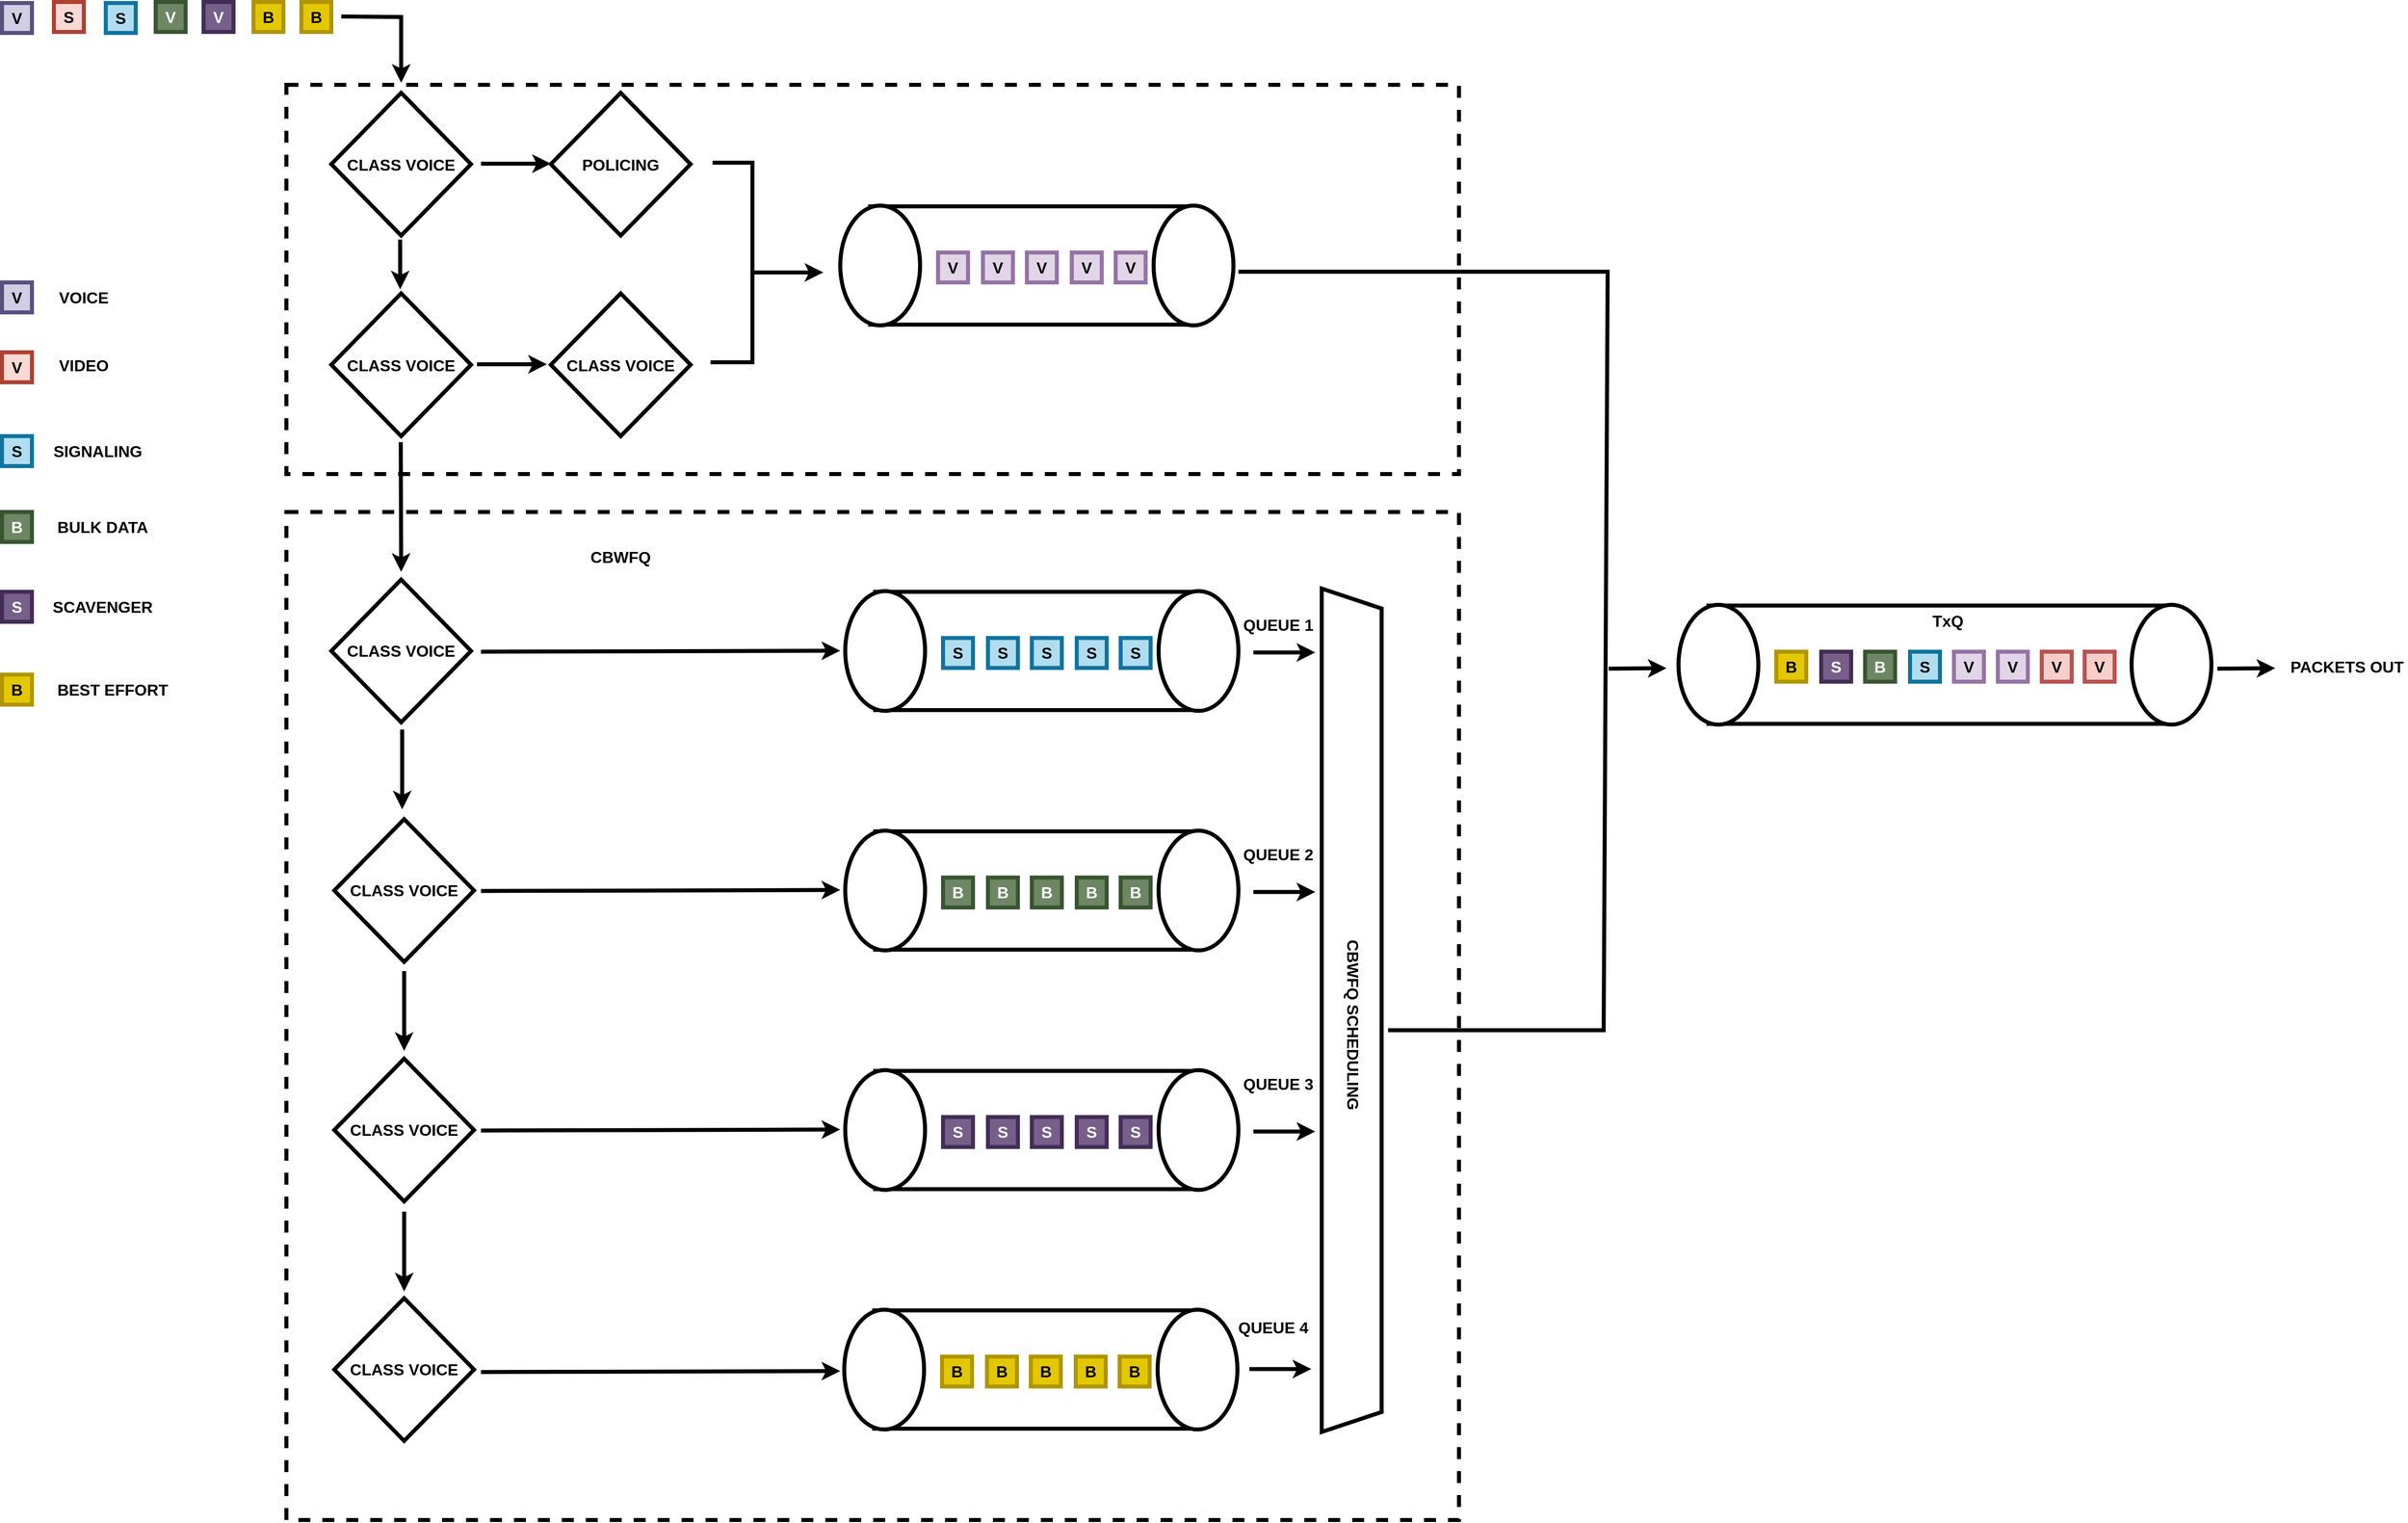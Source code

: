 <mxfile version="22.1.15" type="device">
  <diagram name="Página-1" id="RMt28EDy4J-GiU7JYTy9">
    <mxGraphModel dx="1194" dy="716" grid="1" gridSize="10" guides="1" tooltips="1" connect="1" arrows="1" fold="1" page="1" pageScale="1" pageWidth="827" pageHeight="1169" math="0" shadow="0">
      <root>
        <mxCell id="0" />
        <mxCell id="1" parent="0" />
        <mxCell id="26YzB8hacuZrgAePjc67-79" value="" style="rounded=0;whiteSpace=wrap;html=1;dashed=1;strokeWidth=4;" vertex="1" parent="1">
          <mxGeometry x="295" y="640" width="1175" height="1010" as="geometry" />
        </mxCell>
        <mxCell id="26YzB8hacuZrgAePjc67-13" value="" style="rounded=0;whiteSpace=wrap;html=1;strokeWidth=4;fillStyle=auto;dashed=1;" vertex="1" parent="1">
          <mxGeometry x="295" y="212" width="1175" height="390" as="geometry" />
        </mxCell>
        <mxCell id="26YzB8hacuZrgAePjc67-23" value="" style="rounded=0;whiteSpace=wrap;html=1;strokeWidth=4;" vertex="1" parent="1">
          <mxGeometry x="880" y="333.75" width="320" height="118.5" as="geometry" />
        </mxCell>
        <mxCell id="26YzB8hacuZrgAePjc67-1" value="CLASS VOICE" style="rhombus;whiteSpace=wrap;html=1;strokeWidth=4;fontSize=16;fontStyle=1" vertex="1" parent="1">
          <mxGeometry x="340" y="220" width="140" height="143" as="geometry" />
        </mxCell>
        <mxCell id="26YzB8hacuZrgAePjc67-2" value="V" style="rounded=0;whiteSpace=wrap;html=1;strokeWidth=4;fontStyle=1;fontSize=16;fillStyle=auto;fillColor=#d0cee2;strokeColor=#56517e;" vertex="1" parent="1">
          <mxGeometry x="10" y="130" width="30" height="30" as="geometry" />
        </mxCell>
        <mxCell id="26YzB8hacuZrgAePjc67-3" value="S" style="rounded=0;whiteSpace=wrap;html=1;strokeWidth=4;fontStyle=1;fontSize=16;fillStyle=auto;fillColor=#fad9d5;strokeColor=#ae4132;" vertex="1" parent="1">
          <mxGeometry x="62" y="129" width="30" height="30" as="geometry" />
        </mxCell>
        <mxCell id="26YzB8hacuZrgAePjc67-4" value="S" style="rounded=0;whiteSpace=wrap;html=1;strokeWidth=4;fontStyle=1;fontSize=16;fillStyle=auto;fillColor=#b1ddf0;strokeColor=#10739e;" vertex="1" parent="1">
          <mxGeometry x="114" y="130" width="30" height="30" as="geometry" />
        </mxCell>
        <mxCell id="26YzB8hacuZrgAePjc67-5" value="V" style="rounded=0;whiteSpace=wrap;html=1;strokeWidth=4;fontStyle=1;fontSize=16;fillStyle=auto;fillColor=#6d8764;fontColor=#ffffff;strokeColor=#3A5431;" vertex="1" parent="1">
          <mxGeometry x="164" y="129" width="30" height="30" as="geometry" />
        </mxCell>
        <mxCell id="26YzB8hacuZrgAePjc67-6" value="V" style="rounded=0;whiteSpace=wrap;html=1;strokeWidth=4;fontStyle=1;fontSize=16;fillStyle=auto;fillColor=#76608a;fontColor=#ffffff;strokeColor=#432D57;" vertex="1" parent="1">
          <mxGeometry x="212" y="129" width="30" height="30" as="geometry" />
        </mxCell>
        <mxCell id="26YzB8hacuZrgAePjc67-7" value="B" style="rounded=0;whiteSpace=wrap;html=1;strokeWidth=4;fontStyle=1;fontSize=16;fillStyle=auto;fillColor=#e3c800;fontColor=#000000;strokeColor=#B09500;" vertex="1" parent="1">
          <mxGeometry x="262" y="129" width="30" height="30" as="geometry" />
        </mxCell>
        <mxCell id="26YzB8hacuZrgAePjc67-8" value="B" style="rounded=0;whiteSpace=wrap;html=1;strokeWidth=4;fontStyle=1;fontSize=16;fillStyle=auto;fillColor=#e3c800;fontColor=#000000;strokeColor=#B09500;" vertex="1" parent="1">
          <mxGeometry x="310" y="129" width="30" height="30" as="geometry" />
        </mxCell>
        <mxCell id="26YzB8hacuZrgAePjc67-9" value="POLICING" style="rhombus;whiteSpace=wrap;html=1;strokeWidth=4;fontSize=16;fontStyle=1" vertex="1" parent="1">
          <mxGeometry x="560" y="220" width="140" height="143" as="geometry" />
        </mxCell>
        <mxCell id="26YzB8hacuZrgAePjc67-10" value="" style="endArrow=classic;html=1;rounded=0;strokeWidth=4;" edge="1" parent="1">
          <mxGeometry width="50" height="50" relative="1" as="geometry">
            <mxPoint x="350" y="143.5" as="sourcePoint" />
            <mxPoint x="410" y="210" as="targetPoint" />
            <Array as="points">
              <mxPoint x="410" y="144" />
            </Array>
          </mxGeometry>
        </mxCell>
        <mxCell id="26YzB8hacuZrgAePjc67-11" value="CLASS VOICE" style="rhombus;whiteSpace=wrap;html=1;strokeWidth=4;fontSize=16;fontStyle=1" vertex="1" parent="1">
          <mxGeometry x="340" y="421" width="140" height="143" as="geometry" />
        </mxCell>
        <mxCell id="26YzB8hacuZrgAePjc67-14" value="" style="endArrow=classic;html=1;rounded=0;strokeWidth=4;" edge="1" parent="1">
          <mxGeometry width="50" height="50" relative="1" as="geometry">
            <mxPoint x="490" y="291" as="sourcePoint" />
            <mxPoint x="560" y="291" as="targetPoint" />
          </mxGeometry>
        </mxCell>
        <mxCell id="26YzB8hacuZrgAePjc67-15" value="" style="endArrow=classic;html=1;rounded=0;strokeWidth=4;" edge="1" parent="1">
          <mxGeometry width="50" height="50" relative="1" as="geometry">
            <mxPoint x="486" y="492" as="sourcePoint" />
            <mxPoint x="556" y="492" as="targetPoint" />
          </mxGeometry>
        </mxCell>
        <mxCell id="26YzB8hacuZrgAePjc67-16" value="" style="endArrow=classic;html=1;rounded=0;strokeWidth=4;" edge="1" parent="1">
          <mxGeometry width="50" height="50" relative="1" as="geometry">
            <mxPoint x="409" y="367" as="sourcePoint" />
            <mxPoint x="409" y="417" as="targetPoint" />
          </mxGeometry>
        </mxCell>
        <mxCell id="26YzB8hacuZrgAePjc67-17" value="CLASS VOICE" style="rhombus;whiteSpace=wrap;html=1;strokeWidth=4;fontSize=16;fontStyle=1" vertex="1" parent="1">
          <mxGeometry x="560" y="421" width="140" height="143" as="geometry" />
        </mxCell>
        <mxCell id="26YzB8hacuZrgAePjc67-20" value="" style="endArrow=none;html=1;rounded=0;strokeWidth=4;" edge="1" parent="1">
          <mxGeometry width="50" height="50" relative="1" as="geometry">
            <mxPoint x="722" y="290" as="sourcePoint" />
            <mxPoint x="720" y="490" as="targetPoint" />
            <Array as="points">
              <mxPoint x="762" y="290" />
              <mxPoint x="762" y="490" />
            </Array>
          </mxGeometry>
        </mxCell>
        <mxCell id="26YzB8hacuZrgAePjc67-21" value="" style="endArrow=classic;html=1;rounded=0;strokeWidth=4;" edge="1" parent="1">
          <mxGeometry width="50" height="50" relative="1" as="geometry">
            <mxPoint x="760" y="400" as="sourcePoint" />
            <mxPoint x="833" y="400" as="targetPoint" />
          </mxGeometry>
        </mxCell>
        <mxCell id="26YzB8hacuZrgAePjc67-22" value="" style="ellipse;whiteSpace=wrap;html=1;rotation=-90;strokeWidth=4;" vertex="1" parent="1">
          <mxGeometry x="1144" y="353" width="120" height="80" as="geometry" />
        </mxCell>
        <mxCell id="26YzB8hacuZrgAePjc67-24" value="" style="ellipse;whiteSpace=wrap;html=1;rotation=-90;strokeWidth=4;" vertex="1" parent="1">
          <mxGeometry x="830" y="353" width="120" height="80" as="geometry" />
        </mxCell>
        <mxCell id="26YzB8hacuZrgAePjc67-25" value="V" style="rounded=0;whiteSpace=wrap;html=1;strokeWidth=4;fontStyle=1;fontSize=16;fillStyle=auto;fillColor=#e1d5e7;strokeColor=#9673a6;" vertex="1" parent="1">
          <mxGeometry x="948" y="380" width="30" height="30" as="geometry" />
        </mxCell>
        <mxCell id="26YzB8hacuZrgAePjc67-26" value="V" style="rounded=0;whiteSpace=wrap;html=1;strokeWidth=4;fontStyle=1;fontSize=16;fillStyle=auto;fillColor=#e1d5e7;strokeColor=#9673a6;" vertex="1" parent="1">
          <mxGeometry x="993" y="380" width="30" height="30" as="geometry" />
        </mxCell>
        <mxCell id="26YzB8hacuZrgAePjc67-27" value="V" style="rounded=0;whiteSpace=wrap;html=1;strokeWidth=4;fontStyle=1;fontSize=16;fillStyle=auto;fillColor=#e1d5e7;strokeColor=#9673a6;" vertex="1" parent="1">
          <mxGeometry x="1037" y="380" width="30" height="30" as="geometry" />
        </mxCell>
        <mxCell id="26YzB8hacuZrgAePjc67-28" value="V" style="rounded=0;whiteSpace=wrap;html=1;strokeWidth=4;fontStyle=1;fontSize=16;fillStyle=auto;fillColor=#e1d5e7;strokeColor=#9673a6;" vertex="1" parent="1">
          <mxGeometry x="1082" y="380" width="30" height="30" as="geometry" />
        </mxCell>
        <mxCell id="26YzB8hacuZrgAePjc67-29" value="V" style="rounded=0;whiteSpace=wrap;html=1;strokeWidth=4;fontStyle=1;fontSize=16;fillStyle=auto;fillColor=#e1d5e7;strokeColor=#9673a6;" vertex="1" parent="1">
          <mxGeometry x="1126" y="380" width="30" height="30" as="geometry" />
        </mxCell>
        <mxCell id="26YzB8hacuZrgAePjc67-30" value="" style="rounded=0;whiteSpace=wrap;html=1;strokeWidth=4;" vertex="1" parent="1">
          <mxGeometry x="885" y="720" width="320" height="118.5" as="geometry" />
        </mxCell>
        <mxCell id="26YzB8hacuZrgAePjc67-31" value="" style="ellipse;whiteSpace=wrap;html=1;rotation=-90;strokeWidth=4;" vertex="1" parent="1">
          <mxGeometry x="1149" y="739.25" width="120" height="80" as="geometry" />
        </mxCell>
        <mxCell id="26YzB8hacuZrgAePjc67-32" value="" style="ellipse;whiteSpace=wrap;html=1;rotation=-90;strokeWidth=4;" vertex="1" parent="1">
          <mxGeometry x="835" y="739.25" width="120" height="80" as="geometry" />
        </mxCell>
        <mxCell id="26YzB8hacuZrgAePjc67-33" value="S" style="rounded=0;whiteSpace=wrap;html=1;strokeWidth=4;fontStyle=1;fontSize=16;fillStyle=auto;fillColor=#b1ddf0;strokeColor=#10739e;" vertex="1" parent="1">
          <mxGeometry x="953" y="766.25" width="30" height="30" as="geometry" />
        </mxCell>
        <mxCell id="26YzB8hacuZrgAePjc67-34" value="S" style="rounded=0;whiteSpace=wrap;html=1;strokeWidth=4;fontStyle=1;fontSize=16;fillStyle=auto;fillColor=#b1ddf0;strokeColor=#10739e;" vertex="1" parent="1">
          <mxGeometry x="998" y="766.25" width="30" height="30" as="geometry" />
        </mxCell>
        <mxCell id="26YzB8hacuZrgAePjc67-35" value="S" style="rounded=0;whiteSpace=wrap;html=1;strokeWidth=4;fontStyle=1;fontSize=16;fillStyle=auto;fillColor=#b1ddf0;strokeColor=#10739e;" vertex="1" parent="1">
          <mxGeometry x="1042" y="766.25" width="30" height="30" as="geometry" />
        </mxCell>
        <mxCell id="26YzB8hacuZrgAePjc67-36" value="S" style="rounded=0;whiteSpace=wrap;html=1;strokeWidth=4;fontStyle=1;fontSize=16;fillStyle=auto;fillColor=#b1ddf0;strokeColor=#10739e;" vertex="1" parent="1">
          <mxGeometry x="1087" y="766.25" width="30" height="30" as="geometry" />
        </mxCell>
        <mxCell id="26YzB8hacuZrgAePjc67-37" value="S" style="rounded=0;whiteSpace=wrap;html=1;strokeWidth=4;fontStyle=1;fontSize=16;fillStyle=auto;fillColor=#b1ddf0;strokeColor=#10739e;" vertex="1" parent="1">
          <mxGeometry x="1131" y="766.25" width="30" height="30" as="geometry" />
        </mxCell>
        <mxCell id="26YzB8hacuZrgAePjc67-38" value="" style="rounded=0;whiteSpace=wrap;html=1;strokeWidth=4;" vertex="1" parent="1">
          <mxGeometry x="885" y="960" width="320" height="118.5" as="geometry" />
        </mxCell>
        <mxCell id="26YzB8hacuZrgAePjc67-39" value="" style="ellipse;whiteSpace=wrap;html=1;rotation=-90;strokeWidth=4;" vertex="1" parent="1">
          <mxGeometry x="1149" y="979.25" width="120" height="80" as="geometry" />
        </mxCell>
        <mxCell id="26YzB8hacuZrgAePjc67-40" value="" style="ellipse;whiteSpace=wrap;html=1;rotation=-90;strokeWidth=4;" vertex="1" parent="1">
          <mxGeometry x="835" y="979.25" width="120" height="80" as="geometry" />
        </mxCell>
        <mxCell id="26YzB8hacuZrgAePjc67-41" value="B" style="rounded=0;whiteSpace=wrap;html=1;strokeWidth=4;fontStyle=1;fontSize=16;fillStyle=auto;fillColor=#6d8764;strokeColor=#3A5431;fontColor=#ffffff;" vertex="1" parent="1">
          <mxGeometry x="953" y="1006.25" width="30" height="30" as="geometry" />
        </mxCell>
        <mxCell id="26YzB8hacuZrgAePjc67-42" value="B" style="rounded=0;whiteSpace=wrap;html=1;strokeWidth=4;fontStyle=1;fontSize=16;fillStyle=auto;fillColor=#6d8764;fontColor=#ffffff;strokeColor=#3A5431;" vertex="1" parent="1">
          <mxGeometry x="998" y="1006.25" width="30" height="30" as="geometry" />
        </mxCell>
        <mxCell id="26YzB8hacuZrgAePjc67-43" value="B" style="rounded=0;whiteSpace=wrap;html=1;strokeWidth=4;fontStyle=1;fontSize=16;fillStyle=auto;fillColor=#6d8764;fontColor=#ffffff;strokeColor=#3A5431;" vertex="1" parent="1">
          <mxGeometry x="1042" y="1006.25" width="30" height="30" as="geometry" />
        </mxCell>
        <mxCell id="26YzB8hacuZrgAePjc67-44" value="B" style="rounded=0;whiteSpace=wrap;html=1;strokeWidth=4;fontStyle=1;fontSize=16;fillStyle=auto;fillColor=#6d8764;fontColor=#ffffff;strokeColor=#3A5431;" vertex="1" parent="1">
          <mxGeometry x="1087" y="1006.25" width="30" height="30" as="geometry" />
        </mxCell>
        <mxCell id="26YzB8hacuZrgAePjc67-45" value="B" style="rounded=0;whiteSpace=wrap;html=1;strokeWidth=4;fontStyle=1;fontSize=16;fillStyle=auto;fillColor=#6d8764;fontColor=#ffffff;strokeColor=#3A5431;" vertex="1" parent="1">
          <mxGeometry x="1131" y="1006.25" width="30" height="30" as="geometry" />
        </mxCell>
        <mxCell id="26YzB8hacuZrgAePjc67-46" value="" style="rounded=0;whiteSpace=wrap;html=1;strokeWidth=4;" vertex="1" parent="1">
          <mxGeometry x="885" y="1200" width="320" height="118.5" as="geometry" />
        </mxCell>
        <mxCell id="26YzB8hacuZrgAePjc67-47" value="" style="ellipse;whiteSpace=wrap;html=1;rotation=-90;strokeWidth=4;" vertex="1" parent="1">
          <mxGeometry x="1149" y="1219.25" width="120" height="80" as="geometry" />
        </mxCell>
        <mxCell id="26YzB8hacuZrgAePjc67-48" value="" style="ellipse;whiteSpace=wrap;html=1;rotation=-90;strokeWidth=4;" vertex="1" parent="1">
          <mxGeometry x="835" y="1219.25" width="120" height="80" as="geometry" />
        </mxCell>
        <mxCell id="26YzB8hacuZrgAePjc67-49" value="S" style="rounded=0;whiteSpace=wrap;html=1;strokeWidth=4;fontStyle=1;fontSize=16;fillStyle=auto;fillColor=#76608a;fontColor=#ffffff;strokeColor=#432D57;" vertex="1" parent="1">
          <mxGeometry x="953" y="1246.25" width="30" height="30" as="geometry" />
        </mxCell>
        <mxCell id="26YzB8hacuZrgAePjc67-50" value="S" style="rounded=0;whiteSpace=wrap;html=1;strokeWidth=4;fontStyle=1;fontSize=16;fillStyle=auto;fillColor=#76608a;fontColor=#ffffff;strokeColor=#432D57;" vertex="1" parent="1">
          <mxGeometry x="998" y="1246.25" width="30" height="30" as="geometry" />
        </mxCell>
        <mxCell id="26YzB8hacuZrgAePjc67-51" value="S" style="rounded=0;whiteSpace=wrap;html=1;strokeWidth=4;fontStyle=1;fontSize=16;fillStyle=auto;fillColor=#76608a;fontColor=#ffffff;strokeColor=#432D57;" vertex="1" parent="1">
          <mxGeometry x="1042" y="1246.25" width="30" height="30" as="geometry" />
        </mxCell>
        <mxCell id="26YzB8hacuZrgAePjc67-52" value="S" style="rounded=0;whiteSpace=wrap;html=1;strokeWidth=4;fontStyle=1;fontSize=16;fillStyle=auto;fillColor=#76608a;fontColor=#ffffff;strokeColor=#432D57;" vertex="1" parent="1">
          <mxGeometry x="1087" y="1246.25" width="30" height="30" as="geometry" />
        </mxCell>
        <mxCell id="26YzB8hacuZrgAePjc67-53" value="S" style="rounded=0;whiteSpace=wrap;html=1;strokeWidth=4;fontStyle=1;fontSize=16;fillStyle=auto;fillColor=#76608a;fontColor=#ffffff;strokeColor=#432D57;" vertex="1" parent="1">
          <mxGeometry x="1131" y="1246.25" width="30" height="30" as="geometry" />
        </mxCell>
        <mxCell id="26YzB8hacuZrgAePjc67-54" value="" style="rounded=0;whiteSpace=wrap;html=1;strokeWidth=4;" vertex="1" parent="1">
          <mxGeometry x="884" y="1440" width="320" height="118.5" as="geometry" />
        </mxCell>
        <mxCell id="26YzB8hacuZrgAePjc67-55" value="" style="ellipse;whiteSpace=wrap;html=1;rotation=-90;strokeWidth=4;" vertex="1" parent="1">
          <mxGeometry x="1148" y="1459.25" width="120" height="80" as="geometry" />
        </mxCell>
        <mxCell id="26YzB8hacuZrgAePjc67-56" value="" style="ellipse;whiteSpace=wrap;html=1;rotation=-90;strokeWidth=4;" vertex="1" parent="1">
          <mxGeometry x="834" y="1459.25" width="120" height="80" as="geometry" />
        </mxCell>
        <mxCell id="26YzB8hacuZrgAePjc67-57" value="B" style="rounded=0;whiteSpace=wrap;html=1;strokeWidth=4;fontStyle=1;fontSize=16;fillStyle=auto;fillColor=#e3c800;fontColor=#000000;strokeColor=#B09500;" vertex="1" parent="1">
          <mxGeometry x="952" y="1486.25" width="30" height="30" as="geometry" />
        </mxCell>
        <mxCell id="26YzB8hacuZrgAePjc67-58" value="B" style="rounded=0;whiteSpace=wrap;html=1;strokeWidth=4;fontStyle=1;fontSize=16;fillStyle=auto;fillColor=#e3c800;fontColor=#000000;strokeColor=#B09500;" vertex="1" parent="1">
          <mxGeometry x="997" y="1486.25" width="30" height="30" as="geometry" />
        </mxCell>
        <mxCell id="26YzB8hacuZrgAePjc67-59" value="B" style="rounded=0;whiteSpace=wrap;html=1;strokeWidth=4;fontStyle=1;fontSize=16;fillStyle=auto;fillColor=#e3c800;fontColor=#000000;strokeColor=#B09500;" vertex="1" parent="1">
          <mxGeometry x="1041" y="1486.25" width="30" height="30" as="geometry" />
        </mxCell>
        <mxCell id="26YzB8hacuZrgAePjc67-60" value="B" style="rounded=0;whiteSpace=wrap;html=1;strokeWidth=4;fontStyle=1;fontSize=16;fillStyle=auto;fillColor=#e3c800;fontColor=#000000;strokeColor=#B09500;" vertex="1" parent="1">
          <mxGeometry x="1086" y="1486.25" width="30" height="30" as="geometry" />
        </mxCell>
        <mxCell id="26YzB8hacuZrgAePjc67-61" value="B" style="rounded=0;whiteSpace=wrap;html=1;strokeWidth=4;fontStyle=1;fontSize=16;fillStyle=auto;fillColor=#e3c800;fontColor=#000000;strokeColor=#B09500;" vertex="1" parent="1">
          <mxGeometry x="1130" y="1486.25" width="30" height="30" as="geometry" />
        </mxCell>
        <mxCell id="26YzB8hacuZrgAePjc67-62" value="CLASS VOICE" style="rhombus;whiteSpace=wrap;html=1;strokeWidth=4;fontSize=16;fontStyle=1" vertex="1" parent="1">
          <mxGeometry x="340" y="707.75" width="140" height="143" as="geometry" />
        </mxCell>
        <mxCell id="26YzB8hacuZrgAePjc67-63" value="CLASS VOICE" style="rhombus;whiteSpace=wrap;html=1;strokeWidth=4;fontSize=16;fontStyle=1" vertex="1" parent="1">
          <mxGeometry x="343" y="947.75" width="140" height="143" as="geometry" />
        </mxCell>
        <mxCell id="26YzB8hacuZrgAePjc67-64" value="CLASS VOICE" style="rhombus;whiteSpace=wrap;html=1;strokeWidth=4;fontSize=16;fontStyle=1" vertex="1" parent="1">
          <mxGeometry x="343" y="1187.75" width="140" height="143" as="geometry" />
        </mxCell>
        <mxCell id="26YzB8hacuZrgAePjc67-65" value="CLASS VOICE" style="rhombus;whiteSpace=wrap;html=1;strokeWidth=4;fontSize=16;fontStyle=1" vertex="1" parent="1">
          <mxGeometry x="343" y="1427.75" width="140" height="143" as="geometry" />
        </mxCell>
        <mxCell id="26YzB8hacuZrgAePjc67-66" value="" style="endArrow=classic;html=1;rounded=0;strokeWidth=4;" edge="1" parent="1">
          <mxGeometry width="50" height="50" relative="1" as="geometry">
            <mxPoint x="490" y="780" as="sourcePoint" />
            <mxPoint x="850" y="779" as="targetPoint" />
          </mxGeometry>
        </mxCell>
        <mxCell id="26YzB8hacuZrgAePjc67-67" value="" style="endArrow=classic;html=1;rounded=0;strokeWidth=4;" edge="1" parent="1">
          <mxGeometry width="50" height="50" relative="1" as="geometry">
            <mxPoint x="490" y="1019.75" as="sourcePoint" />
            <mxPoint x="850" y="1018.75" as="targetPoint" />
          </mxGeometry>
        </mxCell>
        <mxCell id="26YzB8hacuZrgAePjc67-69" value="" style="endArrow=classic;html=1;rounded=0;strokeWidth=4;" edge="1" parent="1">
          <mxGeometry width="50" height="50" relative="1" as="geometry">
            <mxPoint x="490" y="1259.75" as="sourcePoint" />
            <mxPoint x="850" y="1258.75" as="targetPoint" />
          </mxGeometry>
        </mxCell>
        <mxCell id="26YzB8hacuZrgAePjc67-70" value="" style="endArrow=classic;html=1;rounded=0;strokeWidth=4;" edge="1" parent="1">
          <mxGeometry width="50" height="50" relative="1" as="geometry">
            <mxPoint x="490" y="1501.75" as="sourcePoint" />
            <mxPoint x="850" y="1500.75" as="targetPoint" />
          </mxGeometry>
        </mxCell>
        <mxCell id="26YzB8hacuZrgAePjc67-73" value="" style="shape=trapezoid;perimeter=trapezoidPerimeter;whiteSpace=wrap;html=1;fixedSize=1;strokeWidth=4;rotation=90;" vertex="1" parent="1">
          <mxGeometry x="940" y="1109.25" width="845" height="60" as="geometry" />
        </mxCell>
        <mxCell id="26YzB8hacuZrgAePjc67-74" value="CBWFQ SCHEDULING" style="text;html=1;strokeColor=none;fillColor=none;align=center;verticalAlign=middle;whiteSpace=wrap;rounded=0;fontSize=16;fontStyle=1;rotation=90;" vertex="1" parent="1">
          <mxGeometry x="1269" y="1139" width="190" height="30" as="geometry" />
        </mxCell>
        <mxCell id="26YzB8hacuZrgAePjc67-75" value="" style="endArrow=classic;html=1;rounded=0;fontSize=12;strokeWidth=4;" edge="1" parent="1">
          <mxGeometry width="50" height="50" relative="1" as="geometry">
            <mxPoint x="1260" y="1498.75" as="sourcePoint" />
            <mxPoint x="1322" y="1498.75" as="targetPoint" />
          </mxGeometry>
        </mxCell>
        <mxCell id="26YzB8hacuZrgAePjc67-76" value="" style="endArrow=classic;html=1;rounded=0;fontSize=12;strokeWidth=4;" edge="1" parent="1">
          <mxGeometry width="50" height="50" relative="1" as="geometry">
            <mxPoint x="1264" y="1260.75" as="sourcePoint" />
            <mxPoint x="1326" y="1260.75" as="targetPoint" />
          </mxGeometry>
        </mxCell>
        <mxCell id="26YzB8hacuZrgAePjc67-77" value="" style="endArrow=classic;html=1;rounded=0;fontSize=12;strokeWidth=4;" edge="1" parent="1">
          <mxGeometry width="50" height="50" relative="1" as="geometry">
            <mxPoint x="1264" y="1020.75" as="sourcePoint" />
            <mxPoint x="1326" y="1020.75" as="targetPoint" />
          </mxGeometry>
        </mxCell>
        <mxCell id="26YzB8hacuZrgAePjc67-78" value="" style="endArrow=classic;html=1;rounded=0;fontSize=12;strokeWidth=4;" edge="1" parent="1">
          <mxGeometry width="50" height="50" relative="1" as="geometry">
            <mxPoint x="1264" y="780.75" as="sourcePoint" />
            <mxPoint x="1326" y="780.75" as="targetPoint" />
          </mxGeometry>
        </mxCell>
        <mxCell id="26YzB8hacuZrgAePjc67-80" value="" style="endArrow=classic;html=1;rounded=0;strokeWidth=4;" edge="1" parent="1">
          <mxGeometry width="50" height="50" relative="1" as="geometry">
            <mxPoint x="409.6" y="570" as="sourcePoint" />
            <mxPoint x="410" y="700" as="targetPoint" />
          </mxGeometry>
        </mxCell>
        <mxCell id="26YzB8hacuZrgAePjc67-81" value="" style="endArrow=classic;html=1;rounded=0;strokeWidth=4;" edge="1" parent="1">
          <mxGeometry width="50" height="50" relative="1" as="geometry">
            <mxPoint x="411" y="858" as="sourcePoint" />
            <mxPoint x="411" y="938" as="targetPoint" />
          </mxGeometry>
        </mxCell>
        <mxCell id="26YzB8hacuZrgAePjc67-82" value="" style="endArrow=classic;html=1;rounded=0;strokeWidth=4;" edge="1" parent="1">
          <mxGeometry width="50" height="50" relative="1" as="geometry">
            <mxPoint x="413" y="1100" as="sourcePoint" />
            <mxPoint x="413" y="1180" as="targetPoint" />
          </mxGeometry>
        </mxCell>
        <mxCell id="26YzB8hacuZrgAePjc67-83" value="" style="endArrow=classic;html=1;rounded=0;strokeWidth=4;" edge="1" parent="1">
          <mxGeometry width="50" height="50" relative="1" as="geometry">
            <mxPoint x="413" y="1341" as="sourcePoint" />
            <mxPoint x="413" y="1421" as="targetPoint" />
          </mxGeometry>
        </mxCell>
        <mxCell id="26YzB8hacuZrgAePjc67-84" value="CBWFQ" style="text;html=1;strokeColor=none;fillColor=none;align=center;verticalAlign=middle;whiteSpace=wrap;rounded=0;strokeWidth=7;fontStyle=1;fontSize=16;" vertex="1" parent="1">
          <mxGeometry x="600" y="670" width="60" height="30" as="geometry" />
        </mxCell>
        <mxCell id="26YzB8hacuZrgAePjc67-85" value="QUEUE 1" style="text;html=1;strokeColor=none;fillColor=none;align=center;verticalAlign=middle;whiteSpace=wrap;rounded=0;strokeWidth=7;fontStyle=1;fontSize=16;" vertex="1" parent="1">
          <mxGeometry x="1249" y="738" width="80" height="30" as="geometry" />
        </mxCell>
        <mxCell id="26YzB8hacuZrgAePjc67-86" value="QUEUE 2" style="text;html=1;strokeColor=none;fillColor=none;align=center;verticalAlign=middle;whiteSpace=wrap;rounded=0;strokeWidth=7;fontStyle=1;fontSize=16;" vertex="1" parent="1">
          <mxGeometry x="1249" y="968" width="80" height="30" as="geometry" />
        </mxCell>
        <mxCell id="26YzB8hacuZrgAePjc67-87" value="QUEUE 3" style="text;html=1;strokeColor=none;fillColor=none;align=center;verticalAlign=middle;whiteSpace=wrap;rounded=0;strokeWidth=7;fontStyle=1;fontSize=16;" vertex="1" parent="1">
          <mxGeometry x="1249" y="1198" width="80" height="30" as="geometry" />
        </mxCell>
        <mxCell id="26YzB8hacuZrgAePjc67-88" value="QUEUE 4" style="text;html=1;strokeColor=none;fillColor=none;align=center;verticalAlign=middle;whiteSpace=wrap;rounded=0;strokeWidth=7;fontStyle=1;fontSize=16;" vertex="1" parent="1">
          <mxGeometry x="1244" y="1442" width="80" height="30" as="geometry" />
        </mxCell>
        <mxCell id="26YzB8hacuZrgAePjc67-89" value="" style="endArrow=none;html=1;rounded=0;strokeWidth=4;" edge="1" parent="1">
          <mxGeometry width="50" height="50" relative="1" as="geometry">
            <mxPoint x="1399" y="1159.25" as="sourcePoint" />
            <mxPoint x="1249" y="399.25" as="targetPoint" />
            <Array as="points">
              <mxPoint x="1615" y="1159.25" />
              <mxPoint x="1619" y="399.25" />
            </Array>
          </mxGeometry>
        </mxCell>
        <mxCell id="26YzB8hacuZrgAePjc67-90" value="" style="endArrow=classic;html=1;rounded=0;strokeWidth=4;" edge="1" parent="1">
          <mxGeometry width="50" height="50" relative="1" as="geometry">
            <mxPoint x="1620" y="797" as="sourcePoint" />
            <mxPoint x="1678" y="796.5" as="targetPoint" />
          </mxGeometry>
        </mxCell>
        <mxCell id="26YzB8hacuZrgAePjc67-91" value="" style="rounded=0;whiteSpace=wrap;html=1;strokeWidth=4;" vertex="1" parent="1">
          <mxGeometry x="1720" y="733.75" width="460" height="118.5" as="geometry" />
        </mxCell>
        <mxCell id="26YzB8hacuZrgAePjc67-92" value="" style="ellipse;whiteSpace=wrap;html=1;rotation=-90;strokeWidth=4;" vertex="1" parent="1">
          <mxGeometry x="2124" y="753" width="120" height="80" as="geometry" />
        </mxCell>
        <mxCell id="26YzB8hacuZrgAePjc67-93" value="" style="ellipse;whiteSpace=wrap;html=1;rotation=-90;strokeWidth=4;" vertex="1" parent="1">
          <mxGeometry x="1670" y="753" width="120" height="80" as="geometry" />
        </mxCell>
        <mxCell id="26YzB8hacuZrgAePjc67-94" value="B" style="rounded=0;whiteSpace=wrap;html=1;strokeWidth=4;fontStyle=1;fontSize=16;fillStyle=auto;fillColor=#e3c800;fontColor=#000000;strokeColor=#B09500;" vertex="1" parent="1">
          <mxGeometry x="1788" y="780" width="30" height="30" as="geometry" />
        </mxCell>
        <mxCell id="26YzB8hacuZrgAePjc67-95" value="S" style="rounded=0;whiteSpace=wrap;html=1;strokeWidth=4;fontStyle=1;fontSize=16;fillStyle=auto;fillColor=#76608a;fontColor=#ffffff;strokeColor=#432D57;" vertex="1" parent="1">
          <mxGeometry x="1833" y="780" width="30" height="30" as="geometry" />
        </mxCell>
        <mxCell id="26YzB8hacuZrgAePjc67-96" value="B" style="rounded=0;whiteSpace=wrap;html=1;strokeWidth=4;fontStyle=1;fontSize=16;fillStyle=auto;fillColor=#6d8764;fontColor=#ffffff;strokeColor=#3A5431;" vertex="1" parent="1">
          <mxGeometry x="1877" y="780" width="30" height="30" as="geometry" />
        </mxCell>
        <mxCell id="26YzB8hacuZrgAePjc67-97" value="S" style="rounded=0;whiteSpace=wrap;html=1;strokeWidth=4;fontStyle=1;fontSize=16;fillStyle=auto;fillColor=#b1ddf0;strokeColor=#10739e;" vertex="1" parent="1">
          <mxGeometry x="1922" y="780" width="30" height="30" as="geometry" />
        </mxCell>
        <mxCell id="26YzB8hacuZrgAePjc67-98" value="V" style="rounded=0;whiteSpace=wrap;html=1;strokeWidth=4;fontStyle=1;fontSize=16;fillStyle=auto;fillColor=#e1d5e7;strokeColor=#9673a6;" vertex="1" parent="1">
          <mxGeometry x="1966" y="780" width="30" height="30" as="geometry" />
        </mxCell>
        <mxCell id="26YzB8hacuZrgAePjc67-99" value="V" style="rounded=0;whiteSpace=wrap;html=1;strokeWidth=4;fontStyle=1;fontSize=16;fillStyle=auto;fillColor=#e1d5e7;strokeColor=#9673a6;" vertex="1" parent="1">
          <mxGeometry x="2010" y="780" width="30" height="30" as="geometry" />
        </mxCell>
        <mxCell id="26YzB8hacuZrgAePjc67-100" value="V" style="rounded=0;whiteSpace=wrap;html=1;strokeWidth=4;fontStyle=1;fontSize=16;fillStyle=auto;fillColor=#f8cecc;strokeColor=#b85450;" vertex="1" parent="1">
          <mxGeometry x="2054" y="780" width="30" height="30" as="geometry" />
        </mxCell>
        <mxCell id="26YzB8hacuZrgAePjc67-101" value="V" style="rounded=0;whiteSpace=wrap;html=1;strokeWidth=4;fontStyle=1;fontSize=16;fillStyle=auto;fillColor=#f8cecc;strokeColor=#b85450;" vertex="1" parent="1">
          <mxGeometry x="2097" y="780" width="30" height="30" as="geometry" />
        </mxCell>
        <mxCell id="26YzB8hacuZrgAePjc67-102" value="" style="endArrow=classic;html=1;rounded=0;strokeWidth=4;" edge="1" parent="1">
          <mxGeometry width="50" height="50" relative="1" as="geometry">
            <mxPoint x="2230" y="797" as="sourcePoint" />
            <mxPoint x="2288" y="796.5" as="targetPoint" />
          </mxGeometry>
        </mxCell>
        <mxCell id="26YzB8hacuZrgAePjc67-103" value="&lt;font style=&quot;font-size: 16px;&quot;&gt;&lt;b&gt;PACKETS OUT&lt;br&gt;&lt;/b&gt;&lt;/font&gt;" style="text;html=1;strokeColor=none;fillColor=none;align=center;verticalAlign=middle;whiteSpace=wrap;rounded=0;" vertex="1" parent="1">
          <mxGeometry x="2300" y="780" width="120" height="30" as="geometry" />
        </mxCell>
        <mxCell id="26YzB8hacuZrgAePjc67-104" value="&lt;font style=&quot;font-size: 16px;&quot;&gt;&lt;b&gt;TxQ&lt;br&gt;&lt;/b&gt;&lt;/font&gt;" style="text;html=1;strokeColor=none;fillColor=none;align=center;verticalAlign=middle;whiteSpace=wrap;rounded=0;" vertex="1" parent="1">
          <mxGeometry x="1900" y="733.75" width="120" height="30" as="geometry" />
        </mxCell>
        <mxCell id="26YzB8hacuZrgAePjc67-105" value="V" style="rounded=0;whiteSpace=wrap;html=1;strokeWidth=4;fontStyle=1;fontSize=16;fillStyle=auto;fillColor=#d0cee2;strokeColor=#56517e;" vertex="1" parent="1">
          <mxGeometry x="10" y="410" width="30" height="30" as="geometry" />
        </mxCell>
        <mxCell id="26YzB8hacuZrgAePjc67-106" value="V" style="rounded=0;whiteSpace=wrap;html=1;strokeWidth=4;fontStyle=1;fontSize=16;fillStyle=auto;fillColor=#fad9d5;strokeColor=#ae4132;" vertex="1" parent="1">
          <mxGeometry x="10" y="480" width="30" height="30" as="geometry" />
        </mxCell>
        <mxCell id="26YzB8hacuZrgAePjc67-108" value="S" style="rounded=0;whiteSpace=wrap;html=1;strokeWidth=4;fontStyle=1;fontSize=16;fillStyle=auto;fillColor=#b1ddf0;strokeColor=#10739e;" vertex="1" parent="1">
          <mxGeometry x="10" y="564" width="30" height="30" as="geometry" />
        </mxCell>
        <mxCell id="26YzB8hacuZrgAePjc67-109" value="B" style="rounded=0;whiteSpace=wrap;html=1;strokeWidth=4;fontStyle=1;fontSize=16;fillStyle=auto;fillColor=#6d8764;fontColor=#ffffff;strokeColor=#3A5431;" vertex="1" parent="1">
          <mxGeometry x="10" y="640" width="30" height="30" as="geometry" />
        </mxCell>
        <mxCell id="26YzB8hacuZrgAePjc67-110" value="S" style="rounded=0;whiteSpace=wrap;html=1;strokeWidth=4;fontStyle=1;fontSize=16;fillStyle=auto;fillColor=#76608a;fontColor=#ffffff;strokeColor=#432D57;" vertex="1" parent="1">
          <mxGeometry x="10" y="720" width="30" height="30" as="geometry" />
        </mxCell>
        <mxCell id="26YzB8hacuZrgAePjc67-111" value="B" style="rounded=0;whiteSpace=wrap;html=1;strokeWidth=4;fontStyle=1;fontSize=16;fillStyle=auto;fillColor=#e3c800;fontColor=#000000;strokeColor=#B09500;" vertex="1" parent="1">
          <mxGeometry x="10" y="803" width="30" height="30" as="geometry" />
        </mxCell>
        <mxCell id="26YzB8hacuZrgAePjc67-112" value="VOICE" style="text;html=1;strokeColor=none;fillColor=none;align=center;verticalAlign=middle;whiteSpace=wrap;rounded=0;fontStyle=1;fontSize=16;" vertex="1" parent="1">
          <mxGeometry x="62" y="410" width="60" height="30" as="geometry" />
        </mxCell>
        <mxCell id="26YzB8hacuZrgAePjc67-113" value="VIDEO" style="text;html=1;strokeColor=none;fillColor=none;align=center;verticalAlign=middle;whiteSpace=wrap;rounded=0;fontStyle=1;fontSize=16;" vertex="1" parent="1">
          <mxGeometry x="62" y="477.5" width="60" height="30" as="geometry" />
        </mxCell>
        <mxCell id="26YzB8hacuZrgAePjc67-114" value="SIGNALING" style="text;html=1;strokeColor=none;fillColor=none;align=center;verticalAlign=middle;whiteSpace=wrap;rounded=0;fontStyle=1;fontSize=16;" vertex="1" parent="1">
          <mxGeometry x="62" y="564" width="88" height="30" as="geometry" />
        </mxCell>
        <mxCell id="26YzB8hacuZrgAePjc67-115" value="BULK DATA" style="text;html=1;strokeColor=none;fillColor=none;align=center;verticalAlign=middle;whiteSpace=wrap;rounded=0;fontStyle=1;fontSize=16;" vertex="1" parent="1">
          <mxGeometry x="62" y="640" width="98" height="30" as="geometry" />
        </mxCell>
        <mxCell id="26YzB8hacuZrgAePjc67-116" value="SCAVENGER" style="text;html=1;strokeColor=none;fillColor=none;align=center;verticalAlign=middle;whiteSpace=wrap;rounded=0;fontStyle=1;fontSize=16;" vertex="1" parent="1">
          <mxGeometry x="62" y="720" width="98" height="30" as="geometry" />
        </mxCell>
        <mxCell id="26YzB8hacuZrgAePjc67-117" value="BEST EFFORT" style="text;html=1;strokeColor=none;fillColor=none;align=center;verticalAlign=middle;whiteSpace=wrap;rounded=0;fontStyle=1;fontSize=16;" vertex="1" parent="1">
          <mxGeometry x="62" y="803" width="118" height="30" as="geometry" />
        </mxCell>
      </root>
    </mxGraphModel>
  </diagram>
</mxfile>
